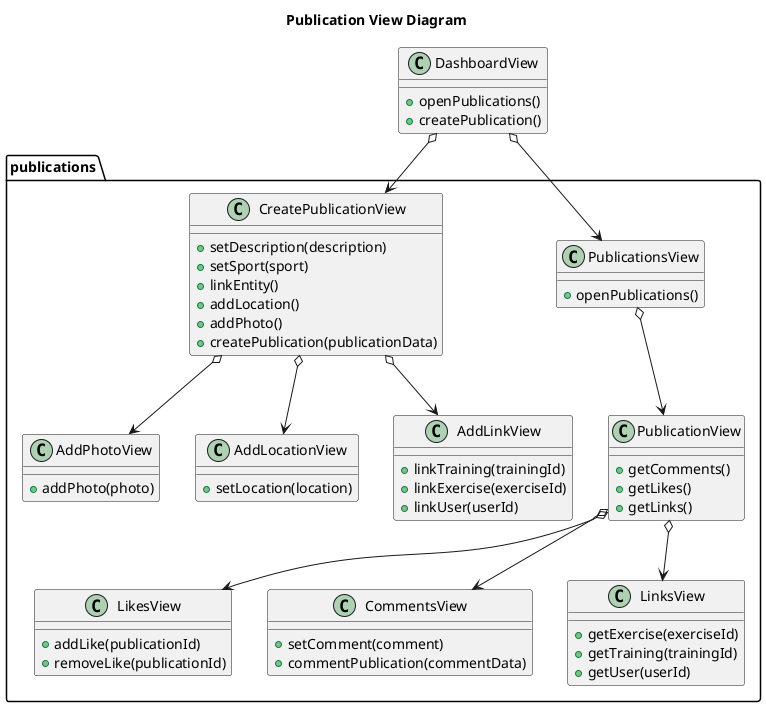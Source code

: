 @startuml

title Publication View Diagram

class DashboardView {
    + openPublications()
    + createPublication()
}

package publications {
    class PublicationsView {
        + openPublications()
    }
    class PublicationView {
        + getComments()
        + getLikes()
        + getLinks()
    }
    class LikesView {
        + addLike(publicationId)
        + removeLike(publicationId)
    }
    class CommentsView {
        + setComment(comment)
        + commentPublication(commentData)
    }
    class LinksView {
        + getExercise(exerciseId)
        + getTraining(trainingId)
        + getUser(userId)
    }
    class CreatePublicationView {
        + setDescription(description)
        + setSport(sport)
        + linkEntity()
        + addLocation()
        + addPhoto()
        + createPublication(publicationData)
    }
    class AddPhotoView {
        + addPhoto(photo)
    }
    class AddLocationView {
        + setLocation(location)
    }
    class AddLinkView {
        + linkTraining(trainingId)
        + linkExercise(exerciseId)
        + linkUser(userId)
    }
    DashboardView o--> PublicationsView
    DashboardView o--> CreatePublicationView

    PublicationsView o--> PublicationView
    PublicationView o--> LikesView
    PublicationView o--> CommentsView
    PublicationView o--> LinksView

    CreatePublicationView o--> AddLocationView
    CreatePublicationView o--> AddPhotoView
    CreatePublicationView o--> AddLinkView
}

@enduml